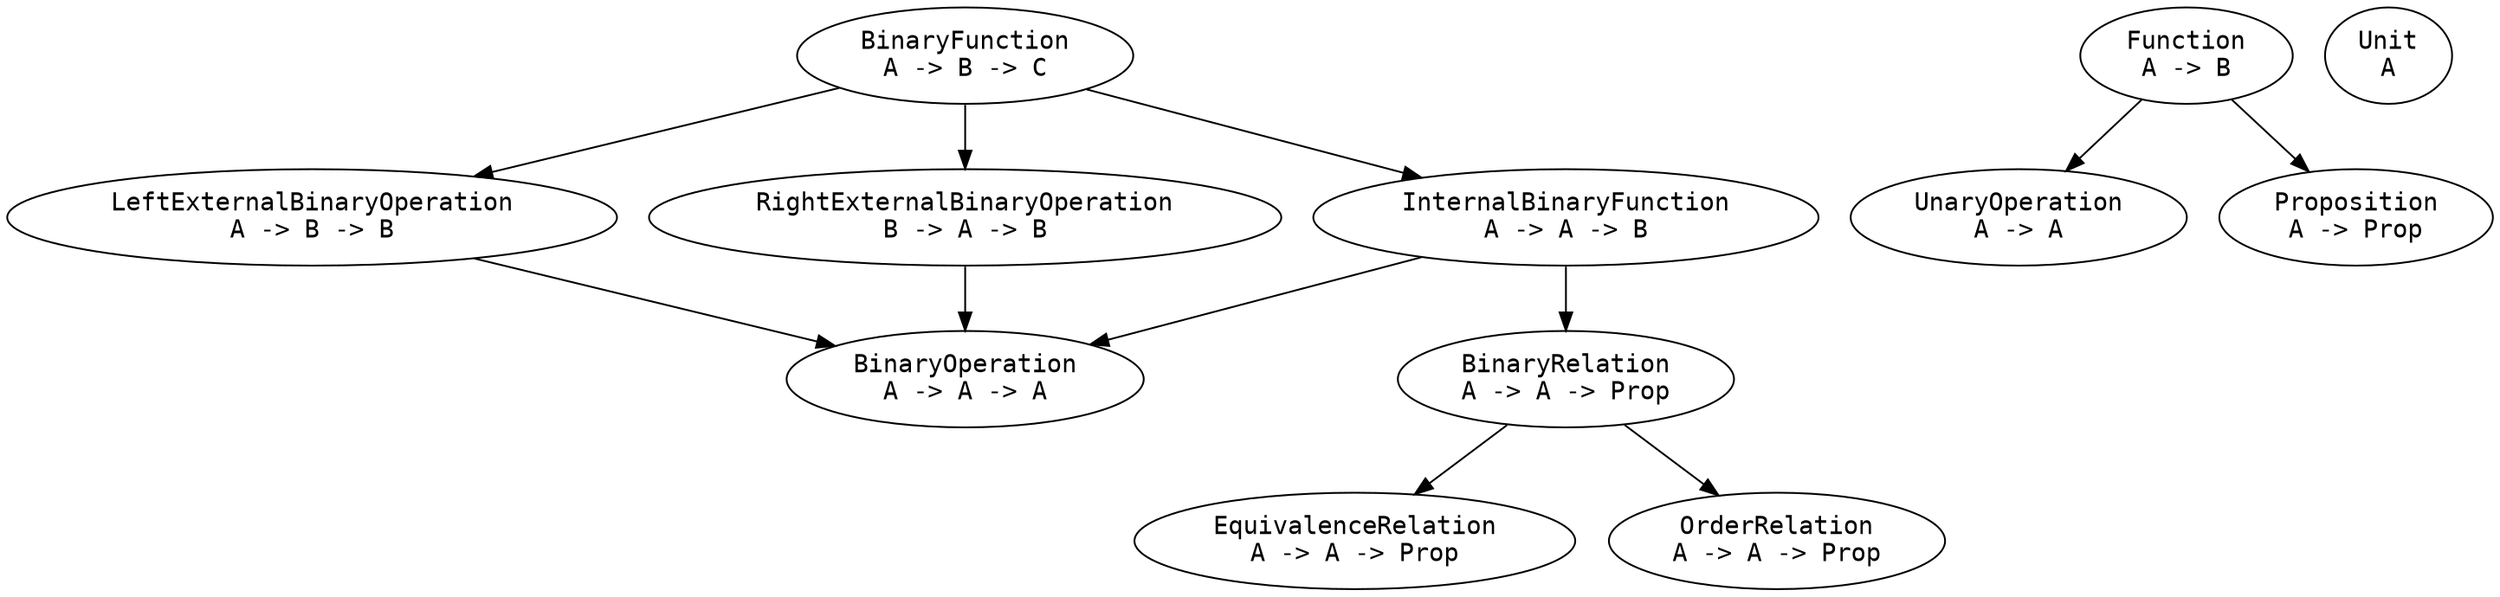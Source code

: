 digraph Has {
  // Operational class hierarchy without internal homs.

  node [fontname = monospace]

  BinFn [label = "BinaryFunction\nA -> B -> C"]
  BinOp [label = "BinaryOperation\nA -> A -> A"]
  BinRel [label = "BinaryRelation\nA -> A -> Prop"]
  UnOp [label = "UnaryOperation\nA -> A"]
  EqRel [label = "EquivalenceRelation\nA -> A -> Prop"]
  Fn [label = "Function\nA -> B"]
  IntBinFn [label = "InternalBinaryFunction\nA -> A -> B"]
  LExtBinOp [label = "LeftExternalBinaryOperation\nA -> B -> B"]
  OrdRel [label = "OrderRelation\nA -> A -> Prop"]
  Prop [label = "Proposition\nA -> Prop"]
  RExtBinOp [label = "RightExternalBinaryOperation\nB -> A -> B"]
  Un [label = "Unit\nA"]

  Fn -> Prop
  Fn -> UnOp

  BinFn -> LExtBinOp
  BinFn -> RExtBinOp
  BinFn -> IntBinFn
  LExtBinOp -> BinOp
  RExtBinOp -> BinOp
  IntBinFn -> BinOp
  IntBinFn -> BinRel

  BinRel -> EqRel
  BinRel -> OrdRel
}
